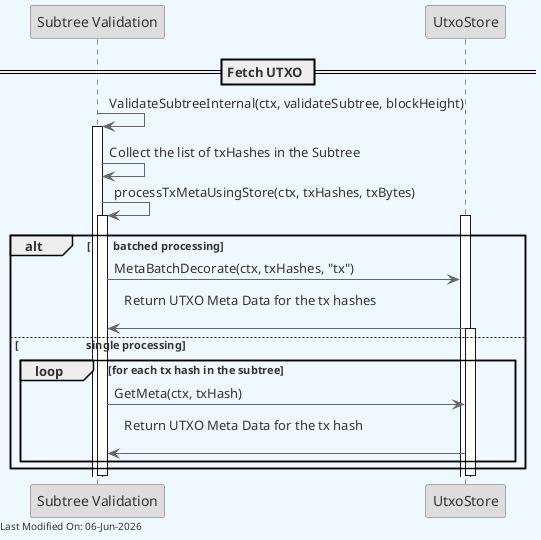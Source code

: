 @startuml
skinparam backgroundColor #F0F8FF
skinparam defaultFontColor #333333
skinparam arrowColor #666666

' Define borders for all elements
skinparam entity {
  BorderColor #666666
  BackgroundColor #DDDDDD
}

skinparam control {
  BorderColor #666666
  BackgroundColor #DDDDDD
}

skinparam participant {
  BorderColor #666666
  BackgroundColor #DDDDDD
}



participant "Subtree Validation" as SubtreeValidation
participant "UtxoStore" as UtxoStore

== Fetch UTXO ==
SubtreeValidation -> SubtreeValidation: ValidateSubtreeInternal(ctx, validateSubtree, blockHeight)
activate SubtreeValidation

SubtreeValidation -> SubtreeValidation: Collect the list of txHashes in the Subtree

SubtreeValidation -> SubtreeValidation: processTxMetaUsingStore(ctx, txHashes, txBytes)
activate SubtreeValidation


alt \t batched processing

activate UtxoStore

SubtreeValidation -> UtxoStore: MetaBatchDecorate(ctx, txHashes, "tx")

UtxoStore -> SubtreeValidation: Return UTXO Meta Data for the tx hashes\n

else \t \t \t single processing

loop for each tx hash in the subtree

activate UtxoStore

SubtreeValidation -> UtxoStore: GetMeta(ctx, txHash)

UtxoStore -> SubtreeValidation: Return UTXO Meta Data for the tx hash\n

end
end
deactivate UtxoStore

deactivate SubtreeValidation

left footer Last Modified On: %date("dd-MMM-yyyy")

@enduml
